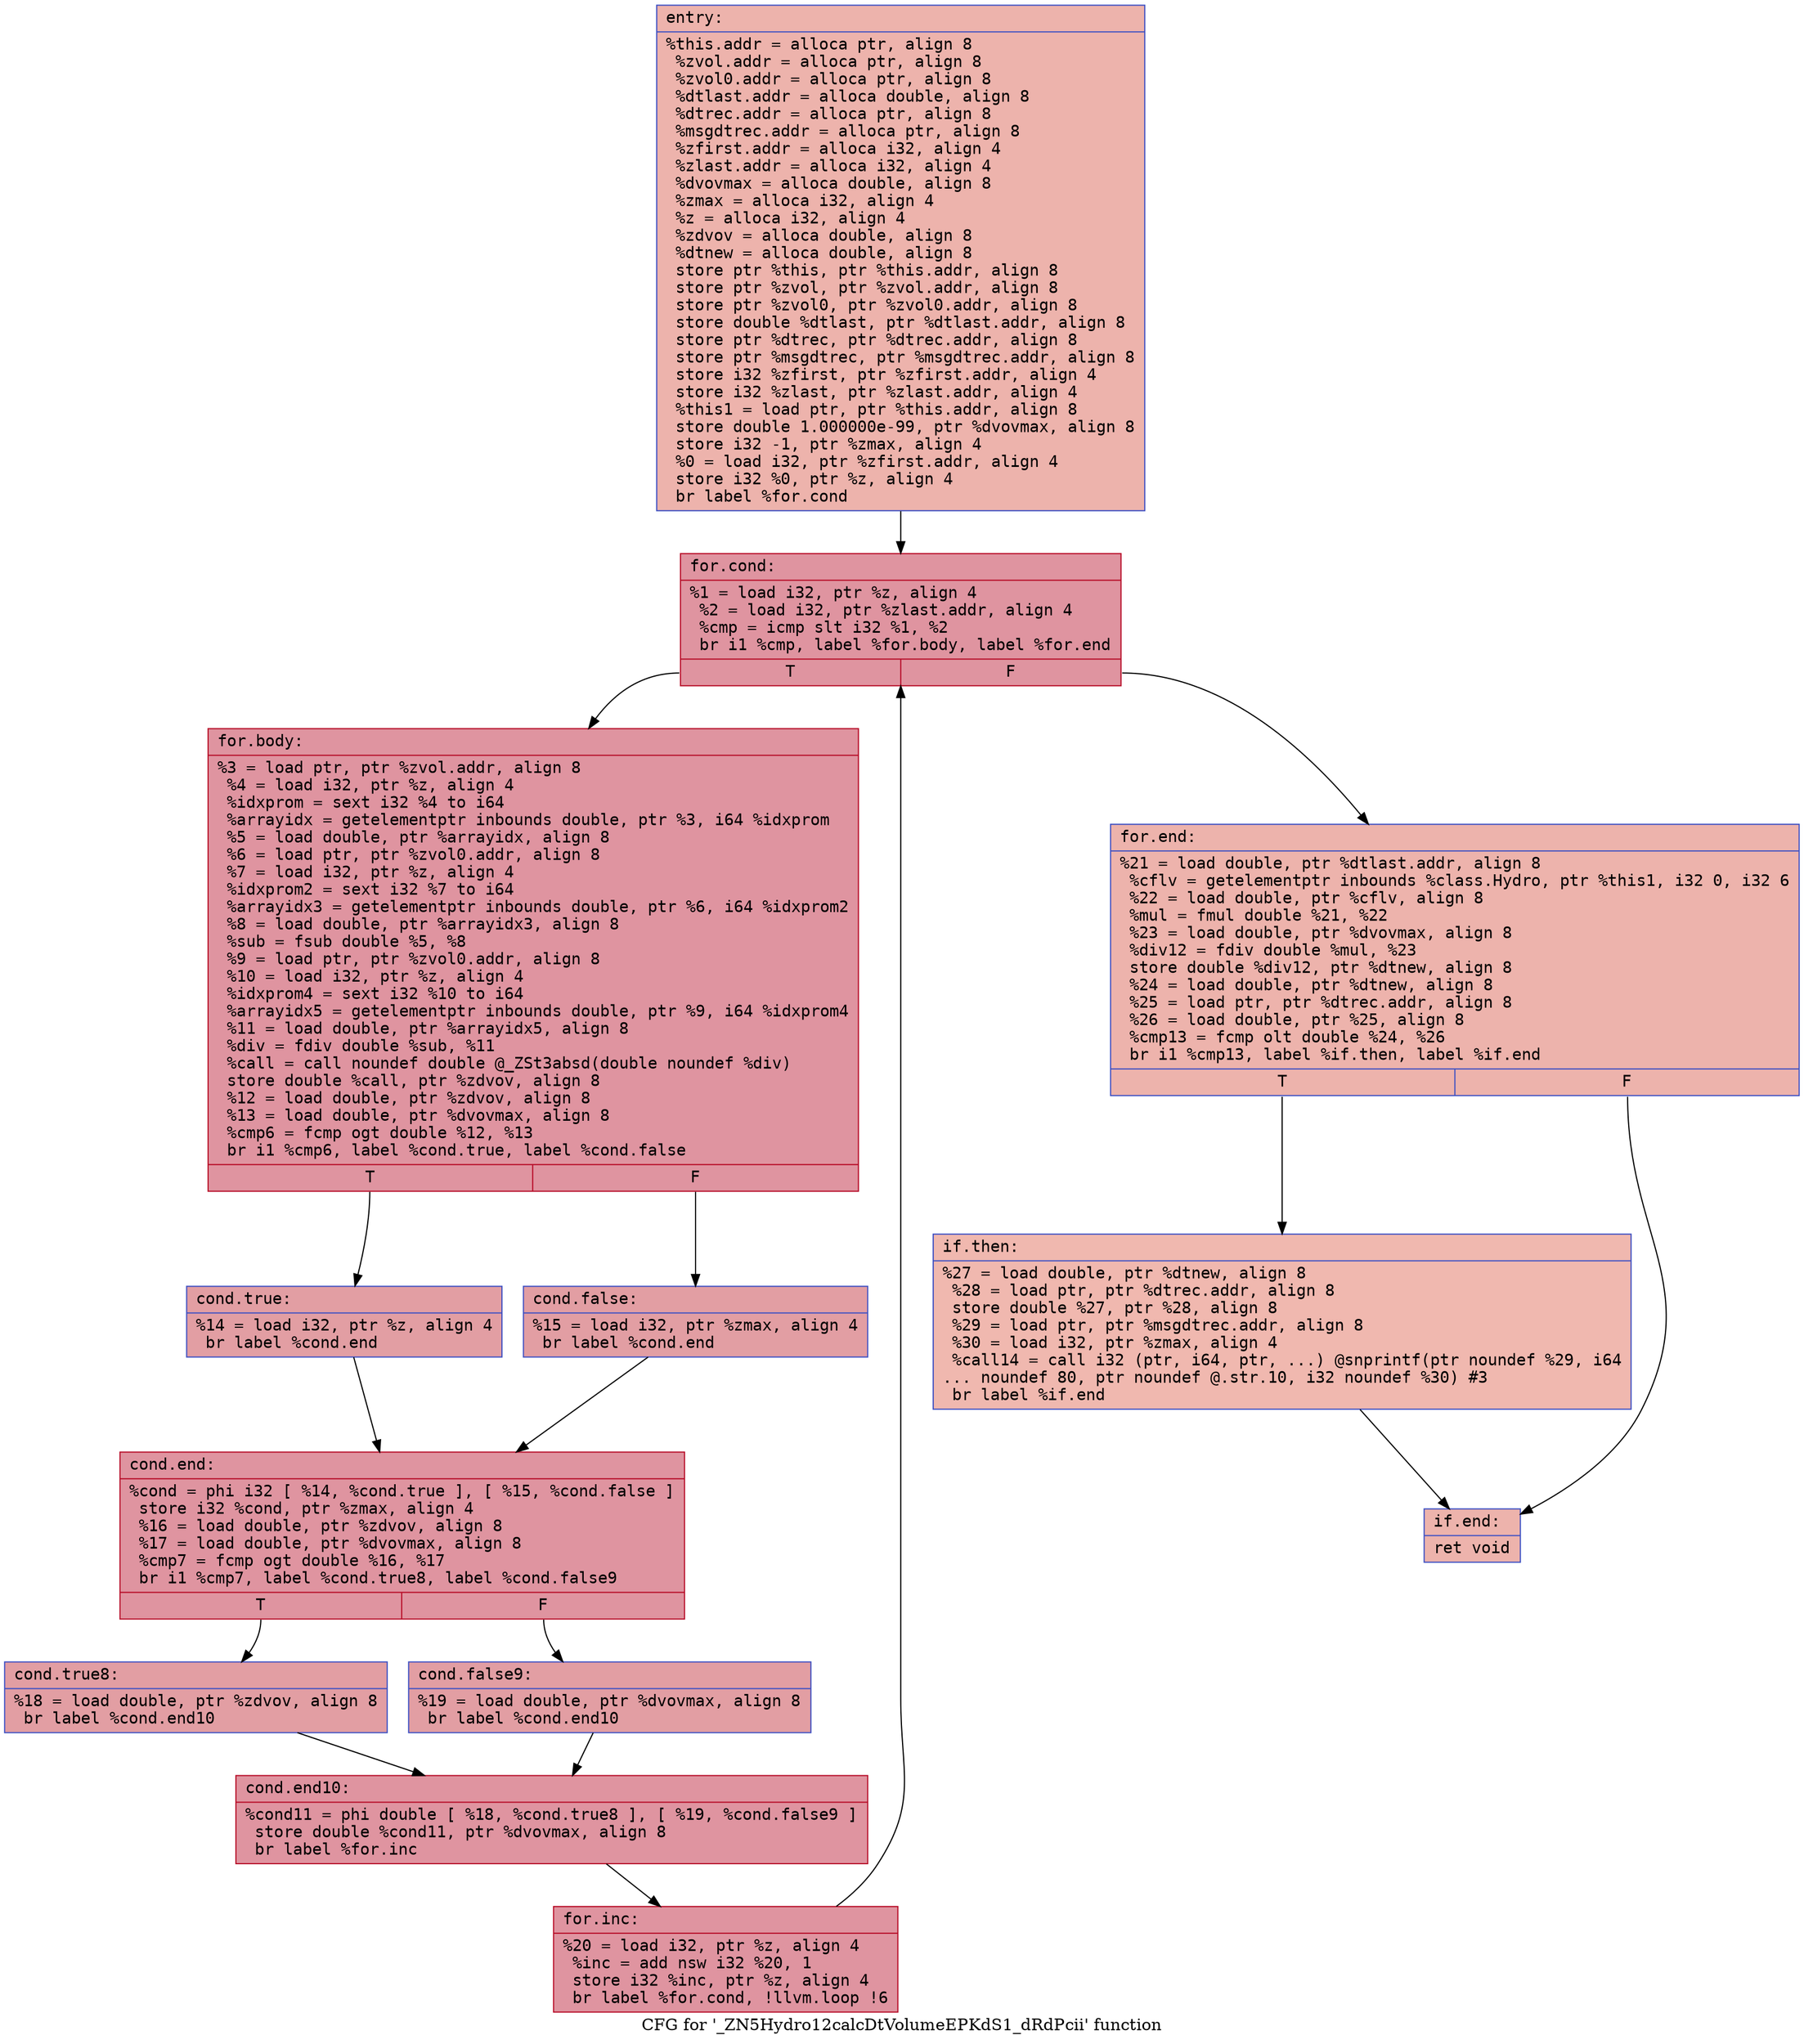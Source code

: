 digraph "CFG for '_ZN5Hydro12calcDtVolumeEPKdS1_dRdPcii' function" {
	label="CFG for '_ZN5Hydro12calcDtVolumeEPKdS1_dRdPcii' function";

	Node0x5618699006b0 [shape=record,color="#3d50c3ff", style=filled, fillcolor="#d6524470" fontname="Courier",label="{entry:\l|  %this.addr = alloca ptr, align 8\l  %zvol.addr = alloca ptr, align 8\l  %zvol0.addr = alloca ptr, align 8\l  %dtlast.addr = alloca double, align 8\l  %dtrec.addr = alloca ptr, align 8\l  %msgdtrec.addr = alloca ptr, align 8\l  %zfirst.addr = alloca i32, align 4\l  %zlast.addr = alloca i32, align 4\l  %dvovmax = alloca double, align 8\l  %zmax = alloca i32, align 4\l  %z = alloca i32, align 4\l  %zdvov = alloca double, align 8\l  %dtnew = alloca double, align 8\l  store ptr %this, ptr %this.addr, align 8\l  store ptr %zvol, ptr %zvol.addr, align 8\l  store ptr %zvol0, ptr %zvol0.addr, align 8\l  store double %dtlast, ptr %dtlast.addr, align 8\l  store ptr %dtrec, ptr %dtrec.addr, align 8\l  store ptr %msgdtrec, ptr %msgdtrec.addr, align 8\l  store i32 %zfirst, ptr %zfirst.addr, align 4\l  store i32 %zlast, ptr %zlast.addr, align 4\l  %this1 = load ptr, ptr %this.addr, align 8\l  store double 1.000000e-99, ptr %dvovmax, align 8\l  store i32 -1, ptr %zmax, align 4\l  %0 = load i32, ptr %zfirst.addr, align 4\l  store i32 %0, ptr %z, align 4\l  br label %for.cond\l}"];
	Node0x5618699006b0 -> Node0x561869901c40[tooltip="entry -> for.cond\nProbability 100.00%" ];
	Node0x561869901c40 [shape=record,color="#b70d28ff", style=filled, fillcolor="#b70d2870" fontname="Courier",label="{for.cond:\l|  %1 = load i32, ptr %z, align 4\l  %2 = load i32, ptr %zlast.addr, align 4\l  %cmp = icmp slt i32 %1, %2\l  br i1 %cmp, label %for.body, label %for.end\l|{<s0>T|<s1>F}}"];
	Node0x561869901c40:s0 -> Node0x561869900ca0[tooltip="for.cond -> for.body\nProbability 96.88%" ];
	Node0x561869901c40:s1 -> Node0x561869900d20[tooltip="for.cond -> for.end\nProbability 3.12%" ];
	Node0x561869900ca0 [shape=record,color="#b70d28ff", style=filled, fillcolor="#b70d2870" fontname="Courier",label="{for.body:\l|  %3 = load ptr, ptr %zvol.addr, align 8\l  %4 = load i32, ptr %z, align 4\l  %idxprom = sext i32 %4 to i64\l  %arrayidx = getelementptr inbounds double, ptr %3, i64 %idxprom\l  %5 = load double, ptr %arrayidx, align 8\l  %6 = load ptr, ptr %zvol0.addr, align 8\l  %7 = load i32, ptr %z, align 4\l  %idxprom2 = sext i32 %7 to i64\l  %arrayidx3 = getelementptr inbounds double, ptr %6, i64 %idxprom2\l  %8 = load double, ptr %arrayidx3, align 8\l  %sub = fsub double %5, %8\l  %9 = load ptr, ptr %zvol0.addr, align 8\l  %10 = load i32, ptr %z, align 4\l  %idxprom4 = sext i32 %10 to i64\l  %arrayidx5 = getelementptr inbounds double, ptr %9, i64 %idxprom4\l  %11 = load double, ptr %arrayidx5, align 8\l  %div = fdiv double %sub, %11\l  %call = call noundef double @_ZSt3absd(double noundef %div)\l  store double %call, ptr %zdvov, align 8\l  %12 = load double, ptr %zdvov, align 8\l  %13 = load double, ptr %dvovmax, align 8\l  %cmp6 = fcmp ogt double %12, %13\l  br i1 %cmp6, label %cond.true, label %cond.false\l|{<s0>T|<s1>F}}"];
	Node0x561869900ca0:s0 -> Node0x561869902fe0[tooltip="for.body -> cond.true\nProbability 50.00%" ];
	Node0x561869900ca0:s1 -> Node0x561869903060[tooltip="for.body -> cond.false\nProbability 50.00%" ];
	Node0x561869902fe0 [shape=record,color="#3d50c3ff", style=filled, fillcolor="#be242e70" fontname="Courier",label="{cond.true:\l|  %14 = load i32, ptr %z, align 4\l  br label %cond.end\l}"];
	Node0x561869902fe0 -> Node0x561869903210[tooltip="cond.true -> cond.end\nProbability 100.00%" ];
	Node0x561869903060 [shape=record,color="#3d50c3ff", style=filled, fillcolor="#be242e70" fontname="Courier",label="{cond.false:\l|  %15 = load i32, ptr %zmax, align 4\l  br label %cond.end\l}"];
	Node0x561869903060 -> Node0x561869903210[tooltip="cond.false -> cond.end\nProbability 100.00%" ];
	Node0x561869903210 [shape=record,color="#b70d28ff", style=filled, fillcolor="#b70d2870" fontname="Courier",label="{cond.end:\l|  %cond = phi i32 [ %14, %cond.true ], [ %15, %cond.false ]\l  store i32 %cond, ptr %zmax, align 4\l  %16 = load double, ptr %zdvov, align 8\l  %17 = load double, ptr %dvovmax, align 8\l  %cmp7 = fcmp ogt double %16, %17\l  br i1 %cmp7, label %cond.true8, label %cond.false9\l|{<s0>T|<s1>F}}"];
	Node0x561869903210:s0 -> Node0x561869903660[tooltip="cond.end -> cond.true8\nProbability 50.00%" ];
	Node0x561869903210:s1 -> Node0x561869903740[tooltip="cond.end -> cond.false9\nProbability 50.00%" ];
	Node0x561869903660 [shape=record,color="#3d50c3ff", style=filled, fillcolor="#be242e70" fontname="Courier",label="{cond.true8:\l|  %18 = load double, ptr %zdvov, align 8\l  br label %cond.end10\l}"];
	Node0x561869903660 -> Node0x561869903950[tooltip="cond.true8 -> cond.end10\nProbability 100.00%" ];
	Node0x561869903740 [shape=record,color="#3d50c3ff", style=filled, fillcolor="#be242e70" fontname="Courier",label="{cond.false9:\l|  %19 = load double, ptr %dvovmax, align 8\l  br label %cond.end10\l}"];
	Node0x561869903740 -> Node0x561869903950[tooltip="cond.false9 -> cond.end10\nProbability 100.00%" ];
	Node0x561869903950 [shape=record,color="#b70d28ff", style=filled, fillcolor="#b70d2870" fontname="Courier",label="{cond.end10:\l|  %cond11 = phi double [ %18, %cond.true8 ], [ %19, %cond.false9 ]\l  store double %cond11, ptr %dvovmax, align 8\l  br label %for.inc\l}"];
	Node0x561869903950 -> Node0x561869903bf0[tooltip="cond.end10 -> for.inc\nProbability 100.00%" ];
	Node0x561869903bf0 [shape=record,color="#b70d28ff", style=filled, fillcolor="#b70d2870" fontname="Courier",label="{for.inc:\l|  %20 = load i32, ptr %z, align 4\l  %inc = add nsw i32 %20, 1\l  store i32 %inc, ptr %z, align 4\l  br label %for.cond, !llvm.loop !6\l}"];
	Node0x561869903bf0 -> Node0x561869901c40[tooltip="for.inc -> for.cond\nProbability 100.00%" ];
	Node0x561869900d20 [shape=record,color="#3d50c3ff", style=filled, fillcolor="#d6524470" fontname="Courier",label="{for.end:\l|  %21 = load double, ptr %dtlast.addr, align 8\l  %cflv = getelementptr inbounds %class.Hydro, ptr %this1, i32 0, i32 6\l  %22 = load double, ptr %cflv, align 8\l  %mul = fmul double %21, %22\l  %23 = load double, ptr %dvovmax, align 8\l  %div12 = fdiv double %mul, %23\l  store double %div12, ptr %dtnew, align 8\l  %24 = load double, ptr %dtnew, align 8\l  %25 = load ptr, ptr %dtrec.addr, align 8\l  %26 = load double, ptr %25, align 8\l  %cmp13 = fcmp olt double %24, %26\l  br i1 %cmp13, label %if.then, label %if.end\l|{<s0>T|<s1>F}}"];
	Node0x561869900d20:s0 -> Node0x561869904a50[tooltip="for.end -> if.then\nProbability 50.00%" ];
	Node0x561869900d20:s1 -> Node0x561869904ac0[tooltip="for.end -> if.end\nProbability 50.00%" ];
	Node0x561869904a50 [shape=record,color="#3d50c3ff", style=filled, fillcolor="#dc5d4a70" fontname="Courier",label="{if.then:\l|  %27 = load double, ptr %dtnew, align 8\l  %28 = load ptr, ptr %dtrec.addr, align 8\l  store double %27, ptr %28, align 8\l  %29 = load ptr, ptr %msgdtrec.addr, align 8\l  %30 = load i32, ptr %zmax, align 4\l  %call14 = call i32 (ptr, i64, ptr, ...) @snprintf(ptr noundef %29, i64\l... noundef 80, ptr noundef @.str.10, i32 noundef %30) #3\l  br label %if.end\l}"];
	Node0x561869904a50 -> Node0x561869904ac0[tooltip="if.then -> if.end\nProbability 100.00%" ];
	Node0x561869904ac0 [shape=record,color="#3d50c3ff", style=filled, fillcolor="#d6524470" fontname="Courier",label="{if.end:\l|  ret void\l}"];
}
